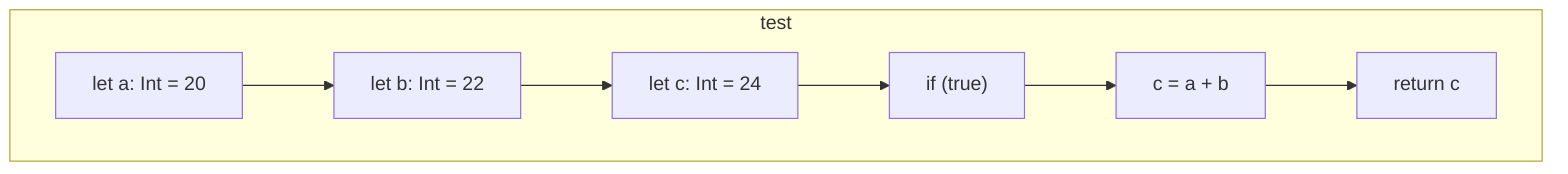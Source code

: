 graph TD
subgraph test
    test_141["let a: Int = 20"]
    test_142["let b: Int = 22"]
    test_144["let c: Int = 24"]
    test_146["if (true)"]
    test_148["c = a + b"]
    test_150["return c"]:::exitNode
    test_141 --> test_142
    test_142 --> test_144
    test_144 --> test_146
    test_146 --> test_148
    test_148 --> test_150
end